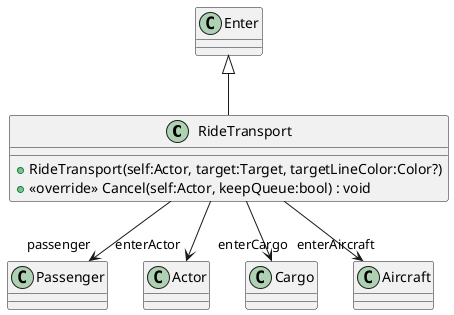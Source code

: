 @startuml
class RideTransport {
    + RideTransport(self:Actor, target:Target, targetLineColor:Color?)
    + <<override>> Cancel(self:Actor, keepQueue:bool) : void
}
Enter <|-- RideTransport
RideTransport --> "passenger" Passenger
RideTransport --> "enterActor" Actor
RideTransport --> "enterCargo" Cargo
RideTransport --> "enterAircraft" Aircraft
@enduml
